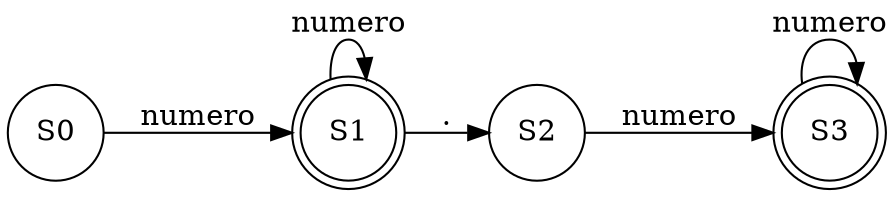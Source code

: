 digraph AFD {
	graph[fontname="Consolas" labelloc=t];
	node[shape=circle];
	rankdir = LR;
	S0 -> S1[label = "numero"];
	S1 -> S2[label = "."];
	S1 -> S1[label = "numero"];
	S1[peripheries = 2];
	S2 -> S3[label = "numero"];
	S3 -> S3[label = "numero"];
	S3[peripheries = 2];
}